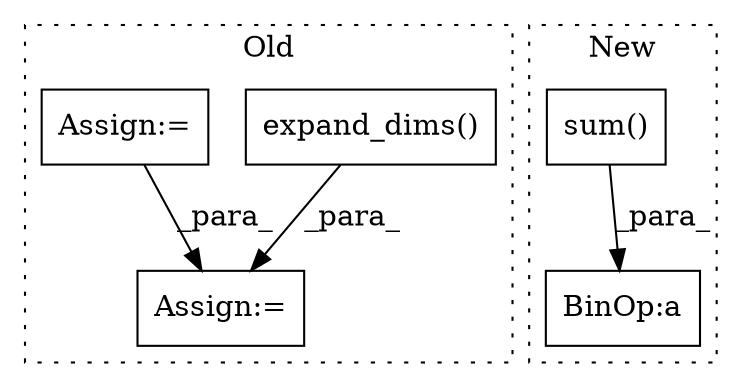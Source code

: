 digraph G {
subgraph cluster0 {
1 [label="expand_dims()" a="75" s="6339" l="36" shape="box"];
4 [label="Assign:=" a="68" s="6486" l="3" shape="box"];
5 [label="Assign:=" a="68" s="6294" l="3" shape="box"];
label = "Old";
style="dotted";
}
subgraph cluster1 {
2 [label="sum()" a="75" s="6710" l="64" shape="box"];
3 [label="BinOp:a" a="82" s="6882" l="3" shape="box"];
label = "New";
style="dotted";
}
1 -> 4 [label="_para_"];
2 -> 3 [label="_para_"];
5 -> 4 [label="_para_"];
}